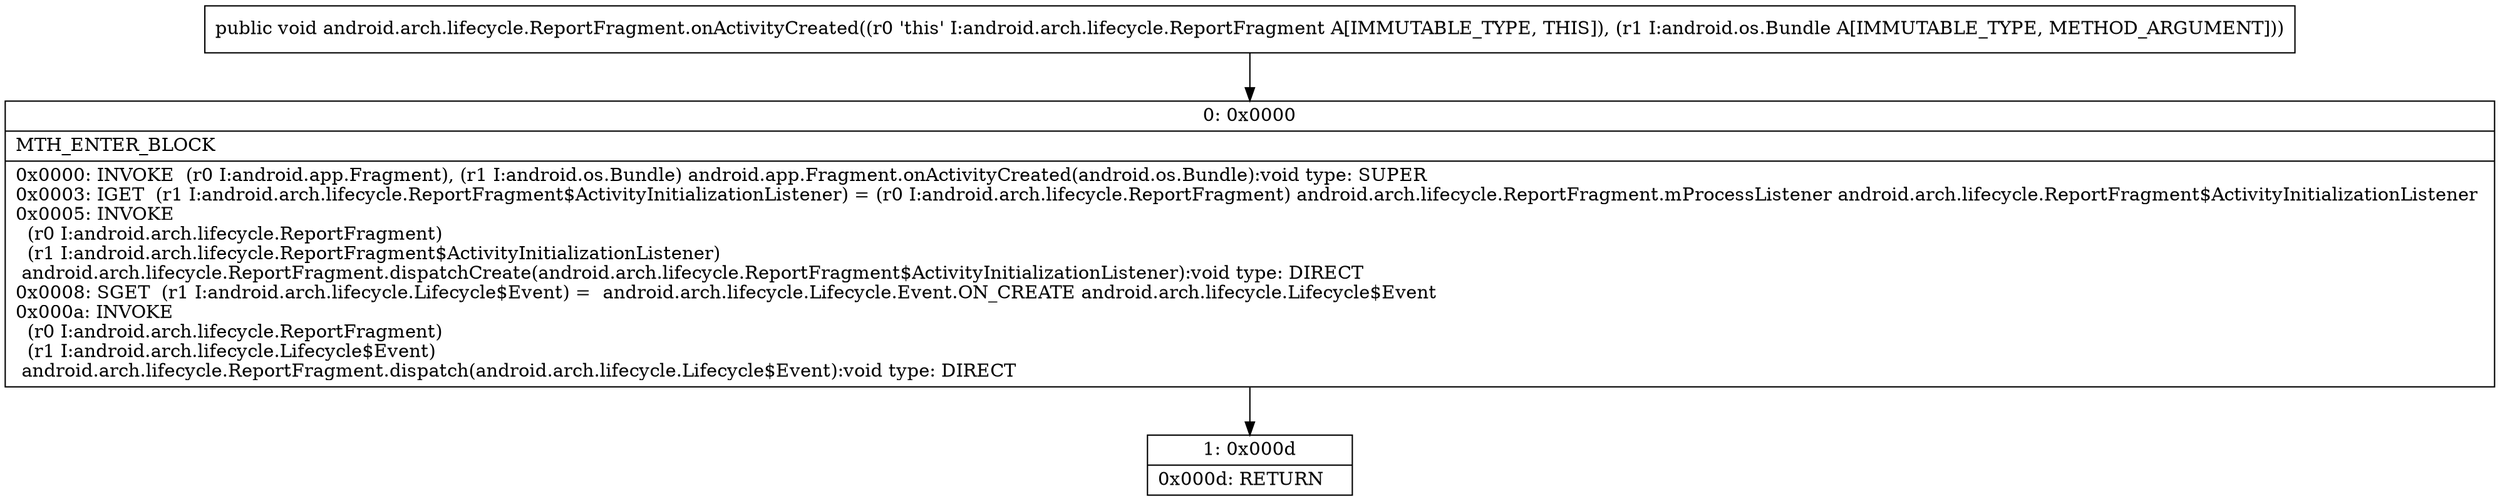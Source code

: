 digraph "CFG forandroid.arch.lifecycle.ReportFragment.onActivityCreated(Landroid\/os\/Bundle;)V" {
Node_0 [shape=record,label="{0\:\ 0x0000|MTH_ENTER_BLOCK\l|0x0000: INVOKE  (r0 I:android.app.Fragment), (r1 I:android.os.Bundle) android.app.Fragment.onActivityCreated(android.os.Bundle):void type: SUPER \l0x0003: IGET  (r1 I:android.arch.lifecycle.ReportFragment$ActivityInitializationListener) = (r0 I:android.arch.lifecycle.ReportFragment) android.arch.lifecycle.ReportFragment.mProcessListener android.arch.lifecycle.ReportFragment$ActivityInitializationListener \l0x0005: INVOKE  \l  (r0 I:android.arch.lifecycle.ReportFragment)\l  (r1 I:android.arch.lifecycle.ReportFragment$ActivityInitializationListener)\l android.arch.lifecycle.ReportFragment.dispatchCreate(android.arch.lifecycle.ReportFragment$ActivityInitializationListener):void type: DIRECT \l0x0008: SGET  (r1 I:android.arch.lifecycle.Lifecycle$Event) =  android.arch.lifecycle.Lifecycle.Event.ON_CREATE android.arch.lifecycle.Lifecycle$Event \l0x000a: INVOKE  \l  (r0 I:android.arch.lifecycle.ReportFragment)\l  (r1 I:android.arch.lifecycle.Lifecycle$Event)\l android.arch.lifecycle.ReportFragment.dispatch(android.arch.lifecycle.Lifecycle$Event):void type: DIRECT \l}"];
Node_1 [shape=record,label="{1\:\ 0x000d|0x000d: RETURN   \l}"];
MethodNode[shape=record,label="{public void android.arch.lifecycle.ReportFragment.onActivityCreated((r0 'this' I:android.arch.lifecycle.ReportFragment A[IMMUTABLE_TYPE, THIS]), (r1 I:android.os.Bundle A[IMMUTABLE_TYPE, METHOD_ARGUMENT])) }"];
MethodNode -> Node_0;
Node_0 -> Node_1;
}

